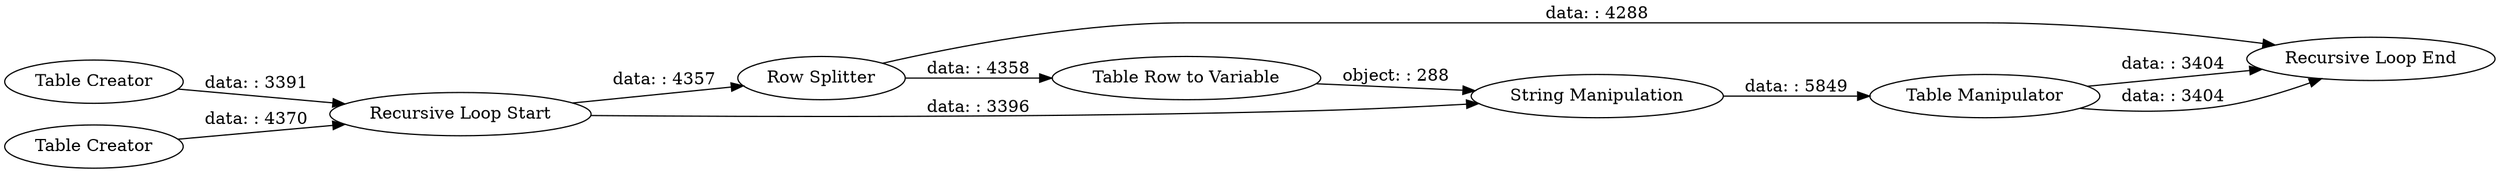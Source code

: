 digraph {
	"3441793832065486374_17" [label="Row Splitter"]
	"3441793832065486374_16" [label="Table Row to Variable"]
	"3441793832065486374_1" [label="Table Creator"]
	"3441793832065486374_6" [label="String Manipulation"]
	"3441793832065486374_19" [label="Table Manipulator"]
	"3441793832065486374_9" [label="Recursive Loop End"]
	"3441793832065486374_2" [label="Table Creator"]
	"3441793832065486374_15" [label="Recursive Loop Start"]
	"3441793832065486374_19" -> "3441793832065486374_9" [label="data: : 3404"]
	"3441793832065486374_17" -> "3441793832065486374_9" [label="data: : 4288"]
	"3441793832065486374_2" -> "3441793832065486374_15" [label="data: : 4370"]
	"3441793832065486374_19" -> "3441793832065486374_9" [label="data: : 3404"]
	"3441793832065486374_16" -> "3441793832065486374_6" [label="object: : 288"]
	"3441793832065486374_1" -> "3441793832065486374_15" [label="data: : 3391"]
	"3441793832065486374_17" -> "3441793832065486374_16" [label="data: : 4358"]
	"3441793832065486374_15" -> "3441793832065486374_17" [label="data: : 4357"]
	"3441793832065486374_6" -> "3441793832065486374_19" [label="data: : 5849"]
	"3441793832065486374_15" -> "3441793832065486374_6" [label="data: : 3396"]
	rankdir=LR
}
